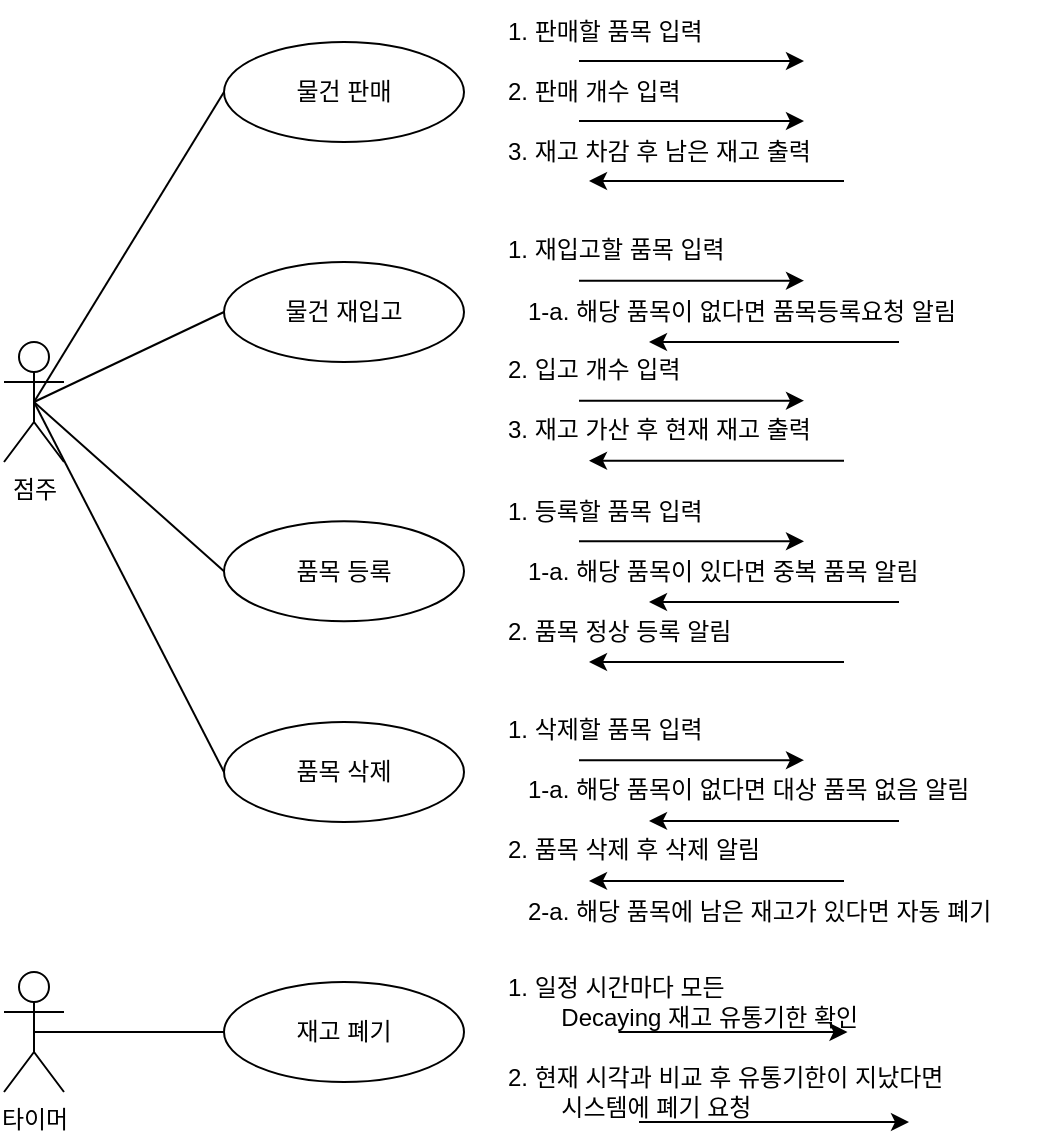 <mxfile version="22.1.4" type="github">
  <diagram name="페이지-1" id="swf9oH_p4NhBDtIORgDr">
    <mxGraphModel dx="1195" dy="632" grid="1" gridSize="10" guides="1" tooltips="1" connect="1" arrows="1" fold="1" page="1" pageScale="1" pageWidth="827" pageHeight="1169" math="0" shadow="0">
      <root>
        <mxCell id="0" />
        <mxCell id="1" parent="0" />
        <mxCell id="-4_ChcX-0KMpGzD27Wn_-1" value="점주" style="shape=umlActor;verticalLabelPosition=bottom;verticalAlign=top;html=1;outlineConnect=0;" vertex="1" parent="1">
          <mxGeometry x="90" y="300" width="30" height="60" as="geometry" />
        </mxCell>
        <mxCell id="-4_ChcX-0KMpGzD27Wn_-2" value="물건 판매" style="ellipse;whiteSpace=wrap;html=1;" vertex="1" parent="1">
          <mxGeometry x="200" y="150" width="120" height="50" as="geometry" />
        </mxCell>
        <mxCell id="-4_ChcX-0KMpGzD27Wn_-3" value="물건 재입고" style="ellipse;whiteSpace=wrap;html=1;" vertex="1" parent="1">
          <mxGeometry x="200" y="260" width="120" height="50" as="geometry" />
        </mxCell>
        <mxCell id="-4_ChcX-0KMpGzD27Wn_-4" value="품목 등록" style="ellipse;whiteSpace=wrap;html=1;" vertex="1" parent="1">
          <mxGeometry x="200" y="389.67" width="120" height="50" as="geometry" />
        </mxCell>
        <mxCell id="-4_ChcX-0KMpGzD27Wn_-5" value="품목 삭제" style="ellipse;whiteSpace=wrap;html=1;" vertex="1" parent="1">
          <mxGeometry x="200" y="490" width="120" height="50" as="geometry" />
        </mxCell>
        <mxCell id="-4_ChcX-0KMpGzD27Wn_-6" value="재고 폐기" style="ellipse;whiteSpace=wrap;html=1;" vertex="1" parent="1">
          <mxGeometry x="200" y="620" width="120" height="50" as="geometry" />
        </mxCell>
        <mxCell id="-4_ChcX-0KMpGzD27Wn_-7" value="" style="endArrow=none;html=1;rounded=0;exitX=0.5;exitY=0.5;exitDx=0;exitDy=0;exitPerimeter=0;entryX=0;entryY=0.5;entryDx=0;entryDy=0;" edge="1" parent="1" source="-4_ChcX-0KMpGzD27Wn_-1" target="-4_ChcX-0KMpGzD27Wn_-2">
          <mxGeometry width="50" height="50" relative="1" as="geometry">
            <mxPoint x="110" y="310" as="sourcePoint" />
            <mxPoint x="160" y="260" as="targetPoint" />
          </mxGeometry>
        </mxCell>
        <mxCell id="-4_ChcX-0KMpGzD27Wn_-8" value="" style="endArrow=none;html=1;rounded=0;exitX=0.5;exitY=0.5;exitDx=0;exitDy=0;exitPerimeter=0;entryX=0;entryY=0.5;entryDx=0;entryDy=0;" edge="1" parent="1" source="-4_ChcX-0KMpGzD27Wn_-1" target="-4_ChcX-0KMpGzD27Wn_-3">
          <mxGeometry width="50" height="50" relative="1" as="geometry">
            <mxPoint x="105" y="320" as="sourcePoint" />
            <mxPoint x="210" y="215" as="targetPoint" />
          </mxGeometry>
        </mxCell>
        <mxCell id="-4_ChcX-0KMpGzD27Wn_-9" value="" style="endArrow=none;html=1;rounded=0;exitX=0.5;exitY=0.5;exitDx=0;exitDy=0;exitPerimeter=0;entryX=0;entryY=0.5;entryDx=0;entryDy=0;" edge="1" parent="1" source="-4_ChcX-0KMpGzD27Wn_-1" target="-4_ChcX-0KMpGzD27Wn_-4">
          <mxGeometry width="50" height="50" relative="1" as="geometry">
            <mxPoint x="105" y="320" as="sourcePoint" />
            <mxPoint x="210" y="285" as="targetPoint" />
          </mxGeometry>
        </mxCell>
        <mxCell id="-4_ChcX-0KMpGzD27Wn_-10" value="" style="endArrow=none;html=1;rounded=0;exitX=0.5;exitY=0.5;exitDx=0;exitDy=0;exitPerimeter=0;entryX=0;entryY=0.5;entryDx=0;entryDy=0;" edge="1" parent="1" source="-4_ChcX-0KMpGzD27Wn_-1" target="-4_ChcX-0KMpGzD27Wn_-5">
          <mxGeometry width="50" height="50" relative="1" as="geometry">
            <mxPoint x="115" y="340" as="sourcePoint" />
            <mxPoint x="210" y="355" as="targetPoint" />
          </mxGeometry>
        </mxCell>
        <mxCell id="-4_ChcX-0KMpGzD27Wn_-11" value="타이머" style="shape=umlActor;verticalLabelPosition=bottom;verticalAlign=top;html=1;outlineConnect=0;" vertex="1" parent="1">
          <mxGeometry x="90" y="615" width="30" height="60" as="geometry" />
        </mxCell>
        <mxCell id="-4_ChcX-0KMpGzD27Wn_-12" value="" style="endArrow=none;html=1;rounded=0;exitX=0.5;exitY=0.5;exitDx=0;exitDy=0;exitPerimeter=0;entryX=0;entryY=0.5;entryDx=0;entryDy=0;" edge="1" parent="1" source="-4_ChcX-0KMpGzD27Wn_-11" target="-4_ChcX-0KMpGzD27Wn_-6">
          <mxGeometry width="50" height="50" relative="1" as="geometry">
            <mxPoint x="115" y="340" as="sourcePoint" />
            <mxPoint x="210" y="445" as="targetPoint" />
          </mxGeometry>
        </mxCell>
        <mxCell id="-4_ChcX-0KMpGzD27Wn_-13" value="1. 판매할 품목 입력" style="text;html=1;strokeColor=none;fillColor=none;align=left;verticalAlign=middle;whiteSpace=wrap;rounded=0;" vertex="1" parent="1">
          <mxGeometry x="340" y="129.5" width="150" height="30" as="geometry" />
        </mxCell>
        <mxCell id="-4_ChcX-0KMpGzD27Wn_-14" value="" style="endArrow=classic;html=1;rounded=0;exitX=0.25;exitY=1;exitDx=0;exitDy=0;entryX=1;entryY=1;entryDx=0;entryDy=0;" edge="1" parent="1" source="-4_ChcX-0KMpGzD27Wn_-13" target="-4_ChcX-0KMpGzD27Wn_-13">
          <mxGeometry width="50" height="50" relative="1" as="geometry">
            <mxPoint x="410" y="269.5" as="sourcePoint" />
            <mxPoint x="460" y="219.5" as="targetPoint" />
          </mxGeometry>
        </mxCell>
        <mxCell id="-4_ChcX-0KMpGzD27Wn_-15" value="2. 판매 개수 입력" style="text;html=1;strokeColor=none;fillColor=none;align=left;verticalAlign=middle;whiteSpace=wrap;rounded=0;" vertex="1" parent="1">
          <mxGeometry x="340" y="159.5" width="150" height="30" as="geometry" />
        </mxCell>
        <mxCell id="-4_ChcX-0KMpGzD27Wn_-16" value="" style="endArrow=classic;html=1;rounded=0;exitX=0.25;exitY=1;exitDx=0;exitDy=0;entryX=1;entryY=1;entryDx=0;entryDy=0;" edge="1" parent="1" source="-4_ChcX-0KMpGzD27Wn_-15" target="-4_ChcX-0KMpGzD27Wn_-15">
          <mxGeometry width="50" height="50" relative="1" as="geometry">
            <mxPoint x="388" y="169.5" as="sourcePoint" />
            <mxPoint x="500" y="169.5" as="targetPoint" />
          </mxGeometry>
        </mxCell>
        <mxCell id="-4_ChcX-0KMpGzD27Wn_-17" value="3. 재고 차감 후 남은 재고 출력" style="text;html=1;strokeColor=none;fillColor=none;align=left;verticalAlign=middle;whiteSpace=wrap;rounded=0;" vertex="1" parent="1">
          <mxGeometry x="340" y="189.5" width="170" height="30" as="geometry" />
        </mxCell>
        <mxCell id="-4_ChcX-0KMpGzD27Wn_-18" value="" style="endArrow=classic;html=1;rounded=0;exitX=1;exitY=1;exitDx=0;exitDy=0;entryX=0.25;entryY=1;entryDx=0;entryDy=0;" edge="1" parent="1" source="-4_ChcX-0KMpGzD27Wn_-17" target="-4_ChcX-0KMpGzD27Wn_-17">
          <mxGeometry width="50" height="50" relative="1" as="geometry">
            <mxPoint x="470" y="289.5" as="sourcePoint" />
            <mxPoint x="520" y="239.5" as="targetPoint" />
          </mxGeometry>
        </mxCell>
        <mxCell id="-4_ChcX-0KMpGzD27Wn_-19" value="1. 재입고할 품목 입력" style="text;html=1;strokeColor=none;fillColor=none;align=left;verticalAlign=middle;whiteSpace=wrap;rounded=0;" vertex="1" parent="1">
          <mxGeometry x="340" y="239.33" width="150" height="30" as="geometry" />
        </mxCell>
        <mxCell id="-4_ChcX-0KMpGzD27Wn_-20" value="" style="endArrow=classic;html=1;rounded=0;exitX=0.25;exitY=1;exitDx=0;exitDy=0;entryX=1;entryY=1;entryDx=0;entryDy=0;" edge="1" parent="1" source="-4_ChcX-0KMpGzD27Wn_-19" target="-4_ChcX-0KMpGzD27Wn_-19">
          <mxGeometry width="50" height="50" relative="1" as="geometry">
            <mxPoint x="410" y="379.33" as="sourcePoint" />
            <mxPoint x="460" y="329.33" as="targetPoint" />
          </mxGeometry>
        </mxCell>
        <mxCell id="-4_ChcX-0KMpGzD27Wn_-21" value="1-a. 해당 품목이 없다면 품목등록요청 알림" style="text;html=1;strokeColor=none;fillColor=none;align=left;verticalAlign=middle;whiteSpace=wrap;rounded=0;" vertex="1" parent="1">
          <mxGeometry x="350" y="270" width="250" height="30" as="geometry" />
        </mxCell>
        <mxCell id="-4_ChcX-0KMpGzD27Wn_-22" value="" style="endArrow=classic;html=1;rounded=0;exitX=0.75;exitY=1;exitDx=0;exitDy=0;entryX=0.25;entryY=1;entryDx=0;entryDy=0;" edge="1" parent="1" source="-4_ChcX-0KMpGzD27Wn_-21" target="-4_ChcX-0KMpGzD27Wn_-21">
          <mxGeometry width="50" height="50" relative="1" as="geometry">
            <mxPoint x="388" y="279.33" as="sourcePoint" />
            <mxPoint x="650" y="309.33" as="targetPoint" />
          </mxGeometry>
        </mxCell>
        <mxCell id="-4_ChcX-0KMpGzD27Wn_-23" value="2. 입고 개수 입력" style="text;html=1;strokeColor=none;fillColor=none;align=left;verticalAlign=middle;whiteSpace=wrap;rounded=0;" vertex="1" parent="1">
          <mxGeometry x="340" y="299.33" width="150" height="30" as="geometry" />
        </mxCell>
        <mxCell id="-4_ChcX-0KMpGzD27Wn_-24" value="" style="endArrow=classic;html=1;rounded=0;exitX=0.25;exitY=1;exitDx=0;exitDy=0;entryX=1;entryY=1;entryDx=0;entryDy=0;" edge="1" parent="1" source="-4_ChcX-0KMpGzD27Wn_-23" target="-4_ChcX-0KMpGzD27Wn_-23">
          <mxGeometry width="50" height="50" relative="1" as="geometry">
            <mxPoint x="370" y="279.33" as="sourcePoint" />
            <mxPoint x="420" y="229.33" as="targetPoint" />
          </mxGeometry>
        </mxCell>
        <mxCell id="-4_ChcX-0KMpGzD27Wn_-25" value="3. 재고 가산 후 현재 재고 출력" style="text;html=1;strokeColor=none;fillColor=none;align=left;verticalAlign=middle;whiteSpace=wrap;rounded=0;" vertex="1" parent="1">
          <mxGeometry x="340" y="329.33" width="170" height="30" as="geometry" />
        </mxCell>
        <mxCell id="-4_ChcX-0KMpGzD27Wn_-26" value="" style="endArrow=classic;html=1;rounded=0;exitX=1;exitY=1;exitDx=0;exitDy=0;entryX=0.25;entryY=1;entryDx=0;entryDy=0;" edge="1" parent="1" source="-4_ChcX-0KMpGzD27Wn_-25" target="-4_ChcX-0KMpGzD27Wn_-25">
          <mxGeometry width="50" height="50" relative="1" as="geometry">
            <mxPoint x="520" y="219.33" as="sourcePoint" />
            <mxPoint x="393" y="219.33" as="targetPoint" />
          </mxGeometry>
        </mxCell>
        <mxCell id="-4_ChcX-0KMpGzD27Wn_-27" value="1. 등록할 품목 입력" style="text;html=1;strokeColor=none;fillColor=none;align=left;verticalAlign=middle;whiteSpace=wrap;rounded=0;" vertex="1" parent="1">
          <mxGeometry x="340" y="369.67" width="150" height="30" as="geometry" />
        </mxCell>
        <mxCell id="-4_ChcX-0KMpGzD27Wn_-28" value="" style="endArrow=classic;html=1;rounded=0;exitX=0.25;exitY=1;exitDx=0;exitDy=0;entryX=1;entryY=1;entryDx=0;entryDy=0;" edge="1" parent="1" source="-4_ChcX-0KMpGzD27Wn_-27" target="-4_ChcX-0KMpGzD27Wn_-27">
          <mxGeometry width="50" height="50" relative="1" as="geometry">
            <mxPoint x="410" y="509.67" as="sourcePoint" />
            <mxPoint x="460" y="459.67" as="targetPoint" />
          </mxGeometry>
        </mxCell>
        <mxCell id="-4_ChcX-0KMpGzD27Wn_-29" value="2. 품목 정상 등록 알림" style="text;html=1;strokeColor=none;fillColor=none;align=left;verticalAlign=middle;whiteSpace=wrap;rounded=0;" vertex="1" parent="1">
          <mxGeometry x="340" y="430" width="170" height="30" as="geometry" />
        </mxCell>
        <mxCell id="-4_ChcX-0KMpGzD27Wn_-30" value="" style="endArrow=classic;html=1;rounded=0;exitX=1;exitY=1;exitDx=0;exitDy=0;entryX=0.25;entryY=1;entryDx=0;entryDy=0;" edge="1" parent="1" source="-4_ChcX-0KMpGzD27Wn_-29" target="-4_ChcX-0KMpGzD27Wn_-29">
          <mxGeometry width="50" height="50" relative="1" as="geometry">
            <mxPoint x="470" y="529.67" as="sourcePoint" />
            <mxPoint x="520" y="479.67" as="targetPoint" />
          </mxGeometry>
        </mxCell>
        <mxCell id="-4_ChcX-0KMpGzD27Wn_-31" value="1-a. 해당 품목이 있다면 중복 품목 알림" style="text;html=1;strokeColor=none;fillColor=none;align=left;verticalAlign=middle;whiteSpace=wrap;rounded=0;" vertex="1" parent="1">
          <mxGeometry x="350" y="400.0" width="250" height="30" as="geometry" />
        </mxCell>
        <mxCell id="-4_ChcX-0KMpGzD27Wn_-32" value="" style="endArrow=classic;html=1;rounded=0;exitX=0.75;exitY=1;exitDx=0;exitDy=0;entryX=0.25;entryY=1;entryDx=0;entryDy=0;" edge="1" parent="1" source="-4_ChcX-0KMpGzD27Wn_-31" target="-4_ChcX-0KMpGzD27Wn_-31">
          <mxGeometry width="50" height="50" relative="1" as="geometry">
            <mxPoint x="520" y="369" as="sourcePoint" />
            <mxPoint x="393" y="369" as="targetPoint" />
          </mxGeometry>
        </mxCell>
        <mxCell id="-4_ChcX-0KMpGzD27Wn_-33" value="1. 삭제할 품목 입력" style="text;html=1;strokeColor=none;fillColor=none;align=left;verticalAlign=middle;whiteSpace=wrap;rounded=0;" vertex="1" parent="1">
          <mxGeometry x="340" y="479.11" width="150" height="30" as="geometry" />
        </mxCell>
        <mxCell id="-4_ChcX-0KMpGzD27Wn_-34" value="" style="endArrow=classic;html=1;rounded=0;exitX=0.25;exitY=1;exitDx=0;exitDy=0;entryX=1;entryY=1;entryDx=0;entryDy=0;" edge="1" parent="1" source="-4_ChcX-0KMpGzD27Wn_-33" target="-4_ChcX-0KMpGzD27Wn_-33">
          <mxGeometry width="50" height="50" relative="1" as="geometry">
            <mxPoint x="410" y="619.11" as="sourcePoint" />
            <mxPoint x="460" y="569.11" as="targetPoint" />
          </mxGeometry>
        </mxCell>
        <mxCell id="-4_ChcX-0KMpGzD27Wn_-35" value="2. 품목 삭제 후 삭제 알림" style="text;html=1;strokeColor=none;fillColor=none;align=left;verticalAlign=middle;whiteSpace=wrap;rounded=0;" vertex="1" parent="1">
          <mxGeometry x="340" y="539.44" width="170" height="30" as="geometry" />
        </mxCell>
        <mxCell id="-4_ChcX-0KMpGzD27Wn_-36" value="1-a. 해당 품목이 없다면 대상 품목 없음 알림" style="text;html=1;strokeColor=none;fillColor=none;align=left;verticalAlign=middle;whiteSpace=wrap;rounded=0;" vertex="1" parent="1">
          <mxGeometry x="350" y="509.44" width="250" height="30" as="geometry" />
        </mxCell>
        <mxCell id="-4_ChcX-0KMpGzD27Wn_-37" value="" style="endArrow=classic;html=1;rounded=0;exitX=0.75;exitY=1;exitDx=0;exitDy=0;entryX=0.25;entryY=1;entryDx=0;entryDy=0;" edge="1" parent="1" source="-4_ChcX-0KMpGzD27Wn_-36" target="-4_ChcX-0KMpGzD27Wn_-36">
          <mxGeometry width="50" height="50" relative="1" as="geometry">
            <mxPoint x="520" y="478.44" as="sourcePoint" />
            <mxPoint x="393" y="478.44" as="targetPoint" />
          </mxGeometry>
        </mxCell>
        <mxCell id="-4_ChcX-0KMpGzD27Wn_-38" value="2-a. 해당 품목에 남은 재고가 있다면 자동 폐기" style="text;html=1;strokeColor=none;fillColor=none;align=left;verticalAlign=middle;whiteSpace=wrap;rounded=0;" vertex="1" parent="1">
          <mxGeometry x="350" y="570.0" width="250" height="30" as="geometry" />
        </mxCell>
        <mxCell id="-4_ChcX-0KMpGzD27Wn_-39" value="" style="endArrow=classic;html=1;rounded=0;exitX=1;exitY=1;exitDx=0;exitDy=0;entryX=0.25;entryY=1;entryDx=0;entryDy=0;" edge="1" parent="1" source="-4_ChcX-0KMpGzD27Wn_-35" target="-4_ChcX-0KMpGzD27Wn_-35">
          <mxGeometry width="50" height="50" relative="1" as="geometry">
            <mxPoint x="548" y="549" as="sourcePoint" />
            <mxPoint x="423" y="549" as="targetPoint" />
          </mxGeometry>
        </mxCell>
        <mxCell id="-4_ChcX-0KMpGzD27Wn_-40" value="1. 일정 시간마다 모든 &lt;br&gt;&lt;span style=&quot;white-space: pre;&quot;&gt;&#x9;&lt;/span&gt;Decaying 재고 유통기한 확인" style="text;html=1;strokeColor=none;fillColor=none;align=left;verticalAlign=middle;whiteSpace=wrap;rounded=0;" vertex="1" parent="1">
          <mxGeometry x="340" y="615" width="229" height="30" as="geometry" />
        </mxCell>
        <mxCell id="-4_ChcX-0KMpGzD27Wn_-41" value="2. 현재 시각과 비교 후 유통기한이 지났다면&lt;br&gt;&lt;span style=&quot;white-space: pre;&quot;&gt;&#x9;&lt;/span&gt;시스템에 폐기 요청" style="text;html=1;strokeColor=none;fillColor=none;align=left;verticalAlign=middle;whiteSpace=wrap;rounded=0;" vertex="1" parent="1">
          <mxGeometry x="340" y="660" width="270" height="30" as="geometry" />
        </mxCell>
        <mxCell id="-4_ChcX-0KMpGzD27Wn_-42" value="" style="endArrow=classic;html=1;rounded=0;exitX=0.25;exitY=1;exitDx=0;exitDy=0;entryX=0.75;entryY=1;entryDx=0;entryDy=0;" edge="1" parent="1" source="-4_ChcX-0KMpGzD27Wn_-40" target="-4_ChcX-0KMpGzD27Wn_-40">
          <mxGeometry width="50" height="50" relative="1" as="geometry">
            <mxPoint x="520" y="579" as="sourcePoint" />
            <mxPoint x="410" y="750" as="targetPoint" />
          </mxGeometry>
        </mxCell>
        <mxCell id="-4_ChcX-0KMpGzD27Wn_-43" value="" style="endArrow=classic;html=1;rounded=0;exitX=0.25;exitY=1;exitDx=0;exitDy=0;entryX=0.75;entryY=1;entryDx=0;entryDy=0;" edge="1" parent="1" source="-4_ChcX-0KMpGzD27Wn_-41" target="-4_ChcX-0KMpGzD27Wn_-41">
          <mxGeometry width="50" height="50" relative="1" as="geometry">
            <mxPoint x="407" y="655" as="sourcePoint" />
            <mxPoint x="522" y="655" as="targetPoint" />
          </mxGeometry>
        </mxCell>
      </root>
    </mxGraphModel>
  </diagram>
</mxfile>

